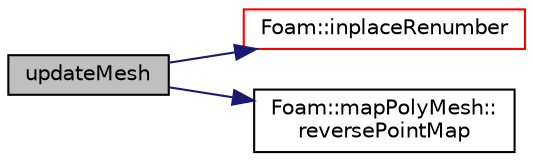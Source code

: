 digraph "updateMesh"
{
  bgcolor="transparent";
  edge [fontname="Helvetica",fontsize="10",labelfontname="Helvetica",labelfontsize="10"];
  node [fontname="Helvetica",fontsize="10",shape=record];
  rankdir="LR";
  Node1 [label="updateMesh",height=0.2,width=0.4,color="black", fillcolor="grey75", style="filled", fontcolor="black"];
  Node1 -> Node2 [color="midnightblue",fontsize="10",style="solid",fontname="Helvetica"];
  Node2 [label="Foam::inplaceRenumber",height=0.2,width=0.4,color="red",URL="$a10742.html#a9b337312524f331043d60cc58a96a5e1",tooltip="Inplace renumber the values of a list. "];
  Node1 -> Node3 [color="midnightblue",fontsize="10",style="solid",fontname="Helvetica"];
  Node3 [label="Foam::mapPolyMesh::\lreversePointMap",height=0.2,width=0.4,color="black",URL="$a01435.html#a354ff3d4f67f53468e641bb69a286bb2",tooltip="Reverse point map. "];
}
